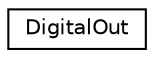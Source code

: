 digraph "Graphical Class Hierarchy"
{
 // LATEX_PDF_SIZE
  edge [fontname="Helvetica",fontsize="10",labelfontname="Helvetica",labelfontsize="10"];
  node [fontname="Helvetica",fontsize="10",shape=record];
  rankdir="LR";
  Node0 [label="DigitalOut",height=0.2,width=0.4,color="black", fillcolor="white", style="filled",URL="$classmbed_1_1_digital_out.html",tooltip=" "];
}

